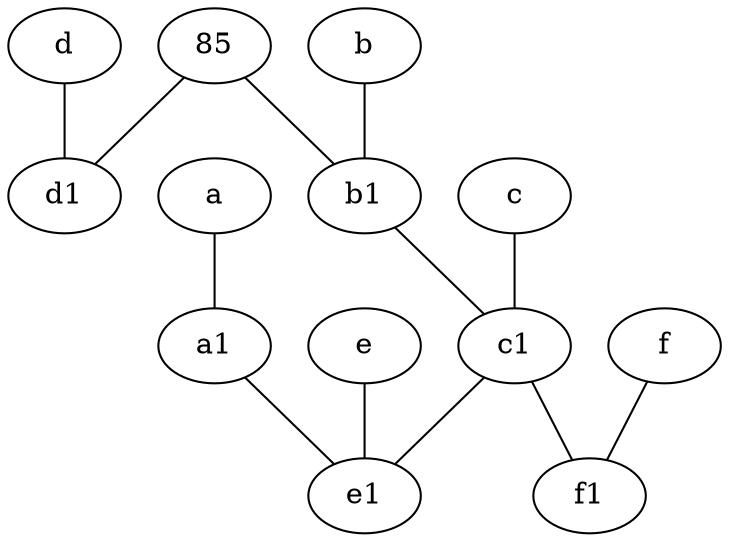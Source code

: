 graph {
	node [labelfontsize=50]
	d1 [labelfontsize=50 pos="3,5!"]
	e [labelfontsize=50 pos="7,9!"]
	c1 [labelfontsize=50 pos="4.5,3!"]
	85 [labelfontsize=50]
	b1 [labelfontsize=50 pos="9,4!"]
	a1 [labelfontsize=50 pos="8,3!"]
	e1 [labelfontsize=50 pos="7,7!"]
	f1 [labelfontsize=50 pos="3,8!"]
	c1 -- e1
	d -- d1
	b -- b1
	b1 -- c1
	a1 -- e1
	85 -- d1
	c1 -- f1
	85 -- b1
	e -- e1
	c -- c1
	f -- f1
	a -- a1
}
